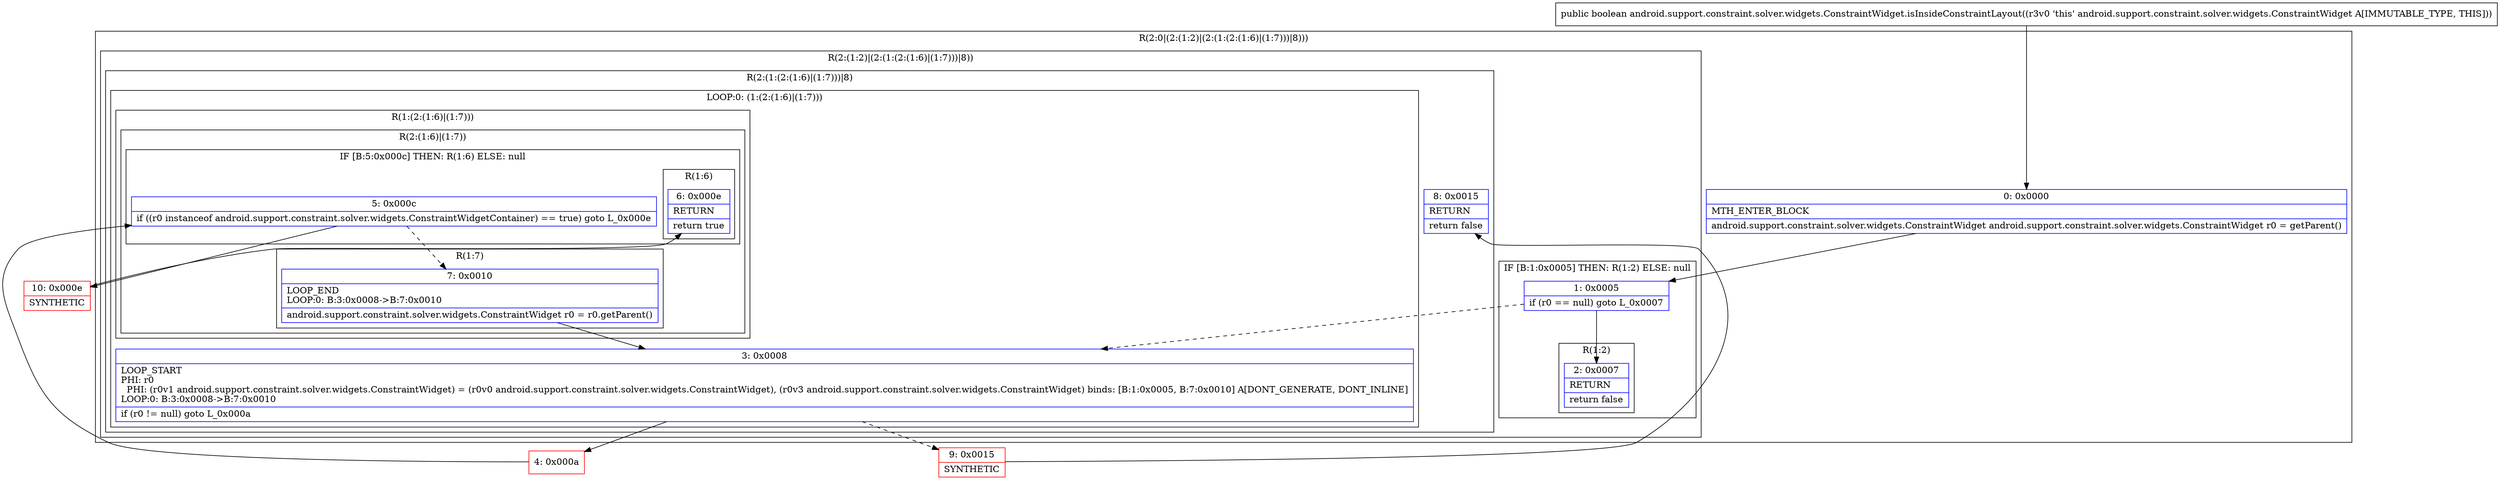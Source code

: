 digraph "CFG forandroid.support.constraint.solver.widgets.ConstraintWidget.isInsideConstraintLayout()Z" {
subgraph cluster_Region_2060457418 {
label = "R(2:0|(2:(1:2)|(2:(1:(2:(1:6)|(1:7)))|8)))";
node [shape=record,color=blue];
Node_0 [shape=record,label="{0\:\ 0x0000|MTH_ENTER_BLOCK\l|android.support.constraint.solver.widgets.ConstraintWidget android.support.constraint.solver.widgets.ConstraintWidget r0 = getParent()\l}"];
subgraph cluster_Region_35885545 {
label = "R(2:(1:2)|(2:(1:(2:(1:6)|(1:7)))|8))";
node [shape=record,color=blue];
subgraph cluster_IfRegion_1819163372 {
label = "IF [B:1:0x0005] THEN: R(1:2) ELSE: null";
node [shape=record,color=blue];
Node_1 [shape=record,label="{1\:\ 0x0005|if (r0 == null) goto L_0x0007\l}"];
subgraph cluster_Region_1730384482 {
label = "R(1:2)";
node [shape=record,color=blue];
Node_2 [shape=record,label="{2\:\ 0x0007|RETURN\l|return false\l}"];
}
}
subgraph cluster_Region_336930958 {
label = "R(2:(1:(2:(1:6)|(1:7)))|8)";
node [shape=record,color=blue];
subgraph cluster_LoopRegion_480288413 {
label = "LOOP:0: (1:(2:(1:6)|(1:7)))";
node [shape=record,color=blue];
Node_3 [shape=record,label="{3\:\ 0x0008|LOOP_START\lPHI: r0 \l  PHI: (r0v1 android.support.constraint.solver.widgets.ConstraintWidget) = (r0v0 android.support.constraint.solver.widgets.ConstraintWidget), (r0v3 android.support.constraint.solver.widgets.ConstraintWidget) binds: [B:1:0x0005, B:7:0x0010] A[DONT_GENERATE, DONT_INLINE]\lLOOP:0: B:3:0x0008\-\>B:7:0x0010\l|if (r0 != null) goto L_0x000a\l}"];
subgraph cluster_Region_1882760028 {
label = "R(1:(2:(1:6)|(1:7)))";
node [shape=record,color=blue];
subgraph cluster_Region_1846200427 {
label = "R(2:(1:6)|(1:7))";
node [shape=record,color=blue];
subgraph cluster_IfRegion_1722066566 {
label = "IF [B:5:0x000c] THEN: R(1:6) ELSE: null";
node [shape=record,color=blue];
Node_5 [shape=record,label="{5\:\ 0x000c|if ((r0 instanceof android.support.constraint.solver.widgets.ConstraintWidgetContainer) == true) goto L_0x000e\l}"];
subgraph cluster_Region_356644682 {
label = "R(1:6)";
node [shape=record,color=blue];
Node_6 [shape=record,label="{6\:\ 0x000e|RETURN\l|return true\l}"];
}
}
subgraph cluster_Region_1927262524 {
label = "R(1:7)";
node [shape=record,color=blue];
Node_7 [shape=record,label="{7\:\ 0x0010|LOOP_END\lLOOP:0: B:3:0x0008\-\>B:7:0x0010\l|android.support.constraint.solver.widgets.ConstraintWidget r0 = r0.getParent()\l}"];
}
}
}
}
Node_8 [shape=record,label="{8\:\ 0x0015|RETURN\l|return false\l}"];
}
}
}
Node_4 [shape=record,color=red,label="{4\:\ 0x000a}"];
Node_9 [shape=record,color=red,label="{9\:\ 0x0015|SYNTHETIC\l}"];
Node_10 [shape=record,color=red,label="{10\:\ 0x000e|SYNTHETIC\l}"];
MethodNode[shape=record,label="{public boolean android.support.constraint.solver.widgets.ConstraintWidget.isInsideConstraintLayout((r3v0 'this' android.support.constraint.solver.widgets.ConstraintWidget A[IMMUTABLE_TYPE, THIS])) }"];
MethodNode -> Node_0;
Node_0 -> Node_1;
Node_1 -> Node_2;
Node_1 -> Node_3[style=dashed];
Node_3 -> Node_4;
Node_3 -> Node_9[style=dashed];
Node_5 -> Node_7[style=dashed];
Node_5 -> Node_10;
Node_7 -> Node_3;
Node_4 -> Node_5;
Node_9 -> Node_8;
Node_10 -> Node_6;
}

